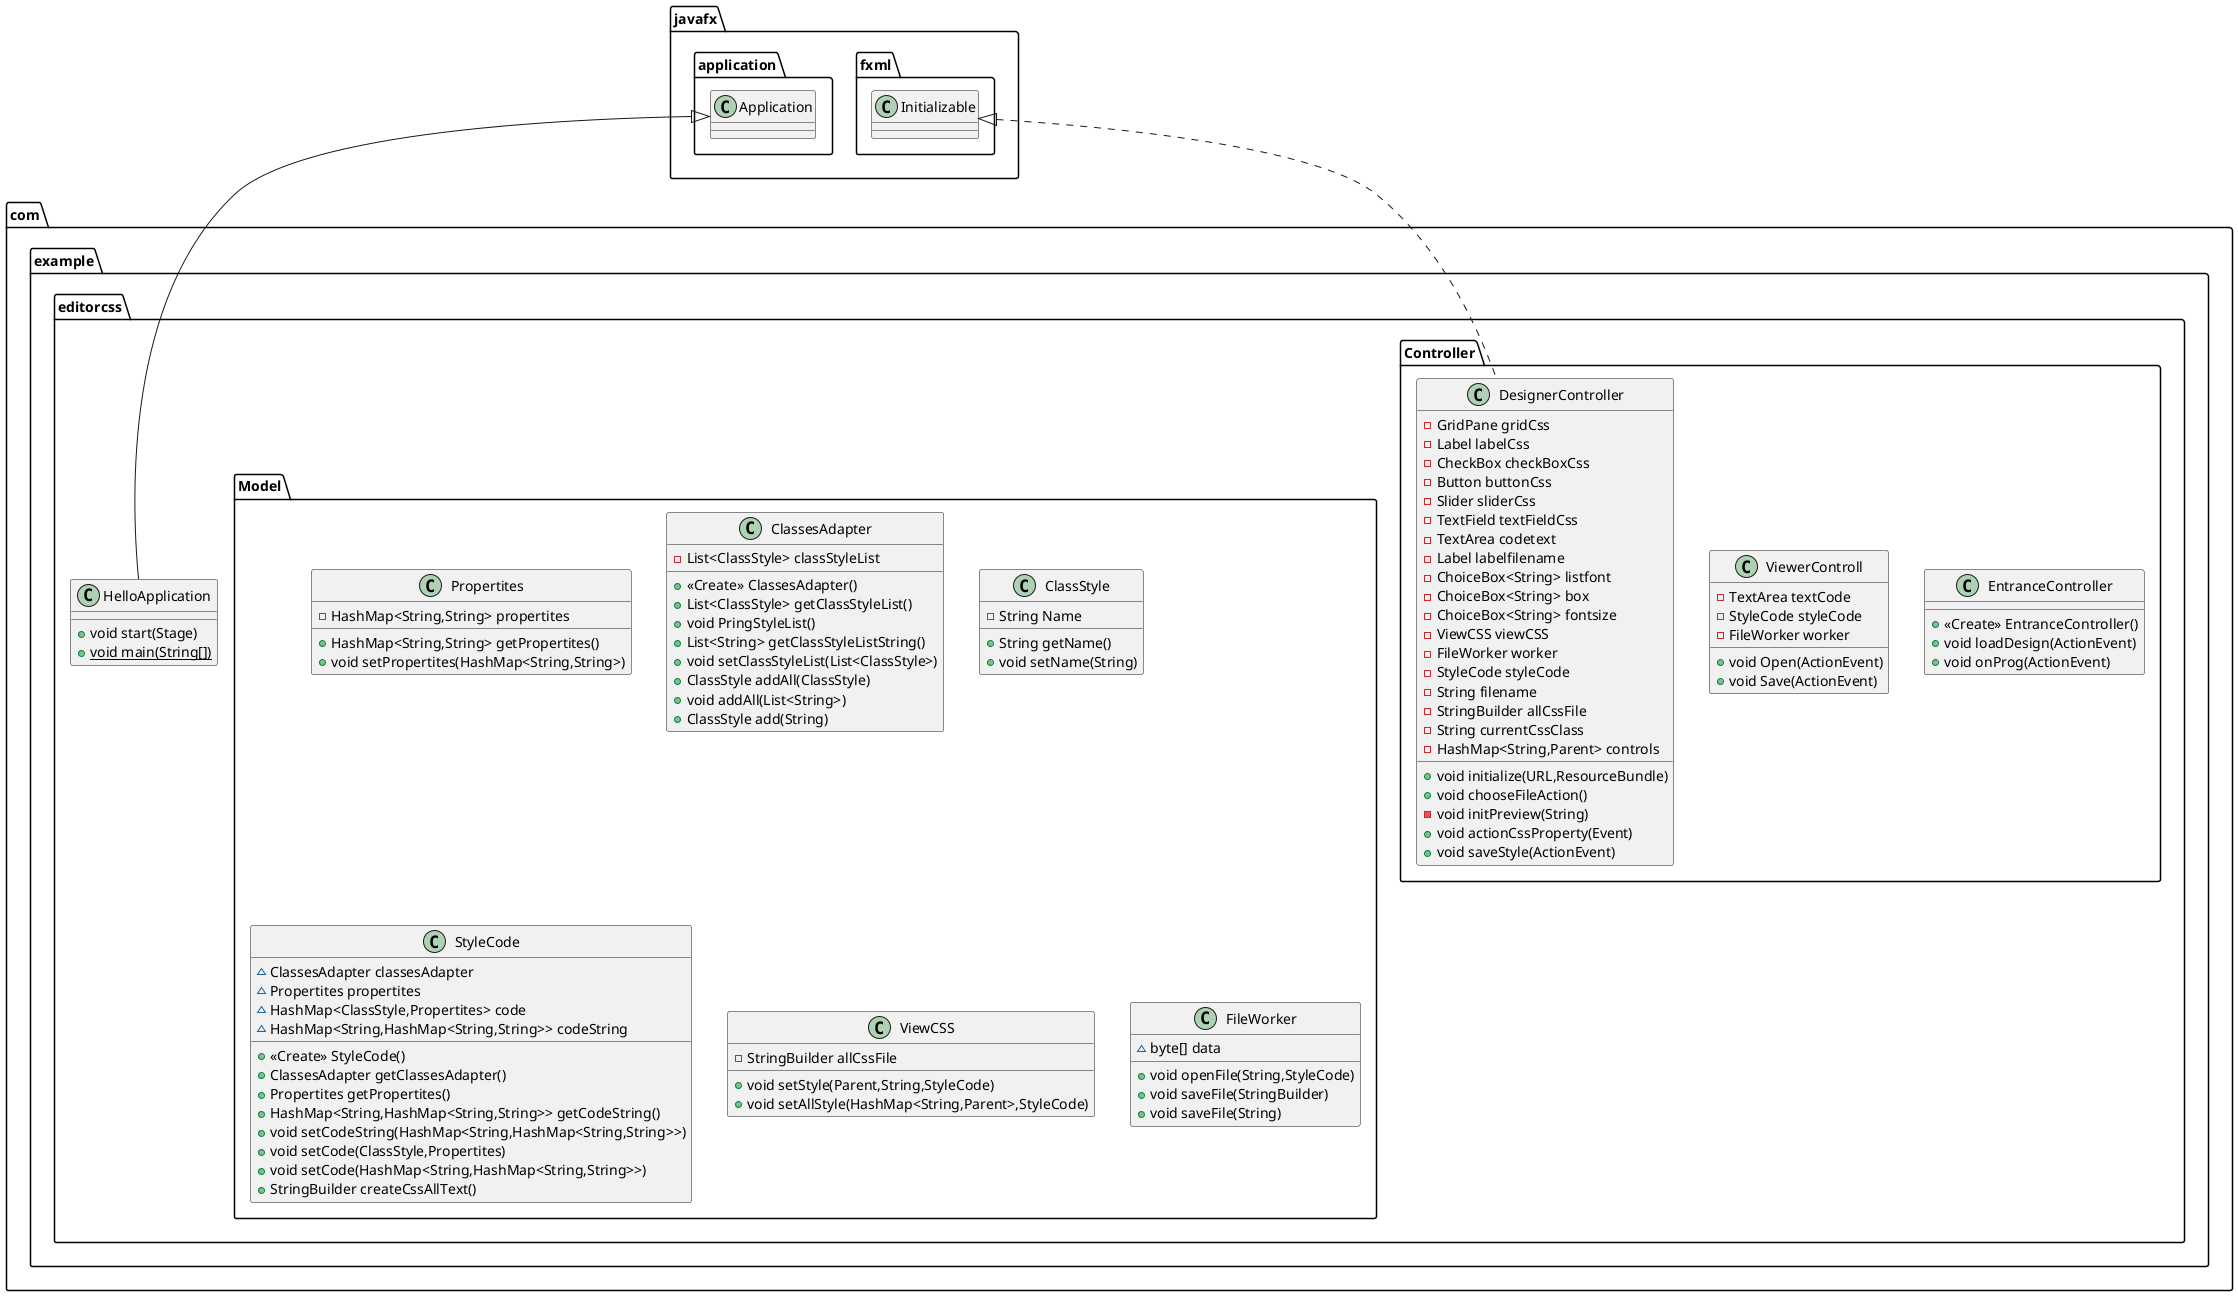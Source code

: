 @startuml
class com.example.editorcss.Controller.EntranceController {
+ <<Create>> EntranceController()
+ void loadDesign(ActionEvent)
+ void onProg(ActionEvent)
}
class com.example.editorcss.Model.Propertites {
- HashMap<String,String> propertites
+ HashMap<String,String> getPropertites()
+ void setPropertites(HashMap<String,String>)
}
class com.example.editorcss.Model.ClassesAdapter {
- List<ClassStyle> classStyleList
+ <<Create>> ClassesAdapter()
+ List<ClassStyle> getClassStyleList()
+ void PringStyleList()
+ List<String> getClassStyleListString()
+ void setClassStyleList(List<ClassStyle>)
+ ClassStyle addAll(ClassStyle)
+ void addAll(List<String>)
+ ClassStyle add(String)
}
class com.example.editorcss.Model.ClassStyle {
- String Name
+ String getName()
+ void setName(String)
}
class com.example.editorcss.Controller.ViewerControll {
- TextArea textCode
- StyleCode styleCode
- FileWorker worker
+ void Open(ActionEvent)
+ void Save(ActionEvent)
}
class com.example.editorcss.Model.StyleCode {
~ ClassesAdapter classesAdapter
~ Propertites propertites
~ HashMap<ClassStyle,Propertites> code
~ HashMap<String,HashMap<String,String>> codeString
+ <<Create>> StyleCode()
+ ClassesAdapter getClassesAdapter()
+ Propertites getPropertites()
+ HashMap<String,HashMap<String,String>> getCodeString()
+ void setCodeString(HashMap<String,HashMap<String,String>>)
+ void setCode(ClassStyle,Propertites)
+ void setCode(HashMap<String,HashMap<String,String>>)
+ StringBuilder createCssAllText()
}
class com.example.editorcss.Controller.DesignerController {
- GridPane gridCss
- Label labelCss
- CheckBox checkBoxCss
- Button buttonCss
- Slider sliderCss
- TextField textFieldCss
- TextArea codetext
- Label labelfilename
- ChoiceBox<String> listfont
- ChoiceBox<String> box
- ChoiceBox<String> fontsize
- ViewCSS viewCSS
- FileWorker worker
- StyleCode styleCode
- String filename
- StringBuilder allCssFile
- String currentCssClass
- HashMap<String,Parent> controls
+ void initialize(URL,ResourceBundle)
+ void chooseFileAction()
- void initPreview(String)
+ void actionCssProperty(Event)
+ void saveStyle(ActionEvent)
}
class com.example.editorcss.Model.ViewCSS {
- StringBuilder allCssFile
+ void setStyle(Parent,String,StyleCode)
+ void setAllStyle(HashMap<String,Parent>,StyleCode)
}
class com.example.editorcss.HelloApplication {
+ void start(Stage)
+ {static} void main(String[])
}
class com.example.editorcss.Model.FileWorker {
~ byte[] data
+ void openFile(String,StyleCode)
+ void saveFile(StringBuilder)
+ void saveFile(String)
}


javafx.fxml.Initializable <|.. com.example.editorcss.Controller.DesignerController
javafx.application.Application <|-- com.example.editorcss.HelloApplication
@enduml